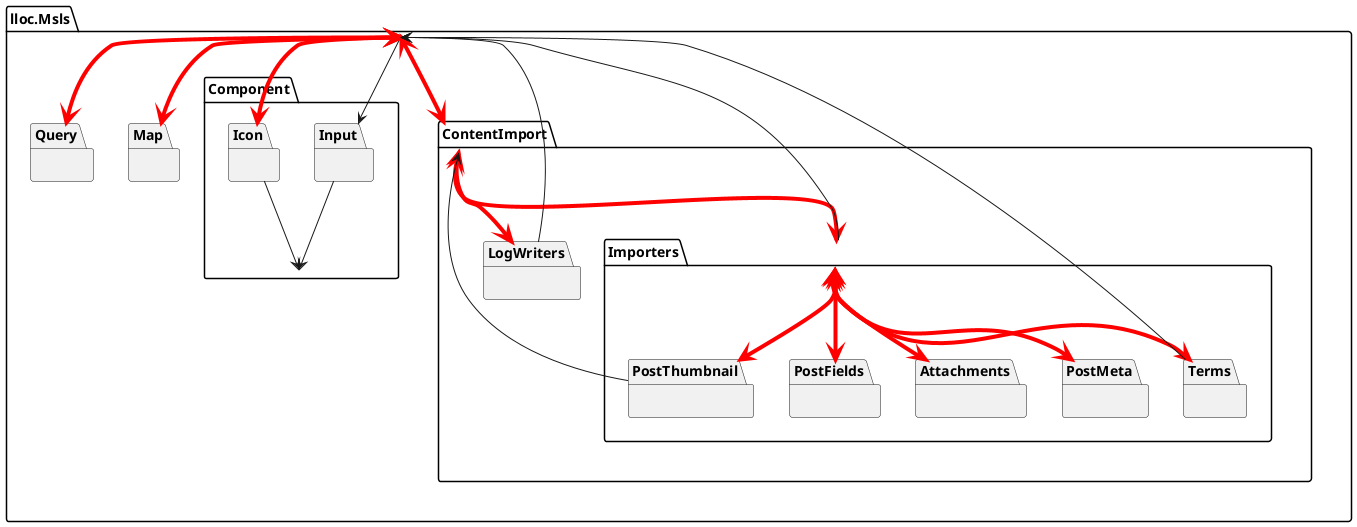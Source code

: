 @startuml package-related-diagram
  package lloc.Msls as Msls {
    package ContentImport {
      package LogWriters {
      }
      package Importers {
        package PostMeta {
        }
        package PostThumbnail {
        }
        package Terms {
        }
        package PostFields {
        }
        package Attachments {
        }
      }
    }
    package Component {
      package Input {
      }
      package Icon {
      }
    }
    package Map {
    }
    package Query {
    }
  }
  Msls --> Input
  Msls <-[#red,plain,thickness=4]-> Query
  Msls <-[#red,plain,thickness=4]-> Map
  Msls <-[#red,plain,thickness=4]-> ContentImport
  Msls <-[#red,plain,thickness=4]-> Icon
  ContentImport <-[#red,plain,thickness=4]-> Importers
  ContentImport <-[#red,plain,thickness=4]-> LogWriters
  LogWriters --> Msls
  Importers <-[#red,plain,thickness=4]-> PostFields
  Importers --> Msls
  Importers <-[#red,plain,thickness=4]-> Terms
  Importers <-[#red,plain,thickness=4]-> PostThumbnail
  Importers <-[#red,plain,thickness=4]-> PostMeta
  Importers <-[#red,plain,thickness=4]-> Attachments
  PostThumbnail --> ContentImport
  Terms --> Msls
  Input --> Component
  Icon --> Component
@enduml
